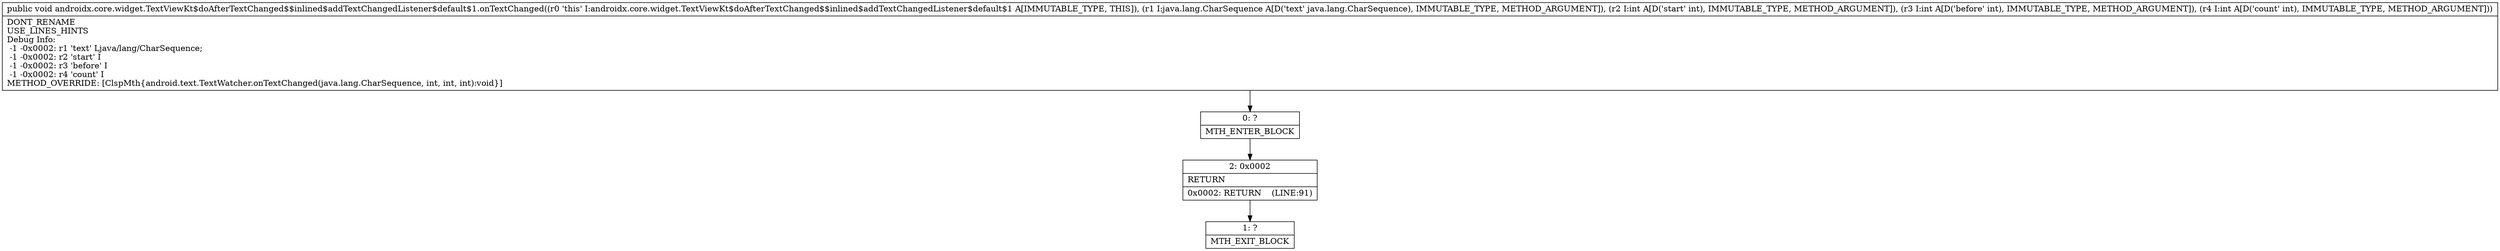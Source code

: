 digraph "CFG forandroidx.core.widget.TextViewKt$doAfterTextChanged$$inlined$addTextChangedListener$default$1.onTextChanged(Ljava\/lang\/CharSequence;III)V" {
Node_0 [shape=record,label="{0\:\ ?|MTH_ENTER_BLOCK\l}"];
Node_2 [shape=record,label="{2\:\ 0x0002|RETURN\l|0x0002: RETURN    (LINE:91)\l}"];
Node_1 [shape=record,label="{1\:\ ?|MTH_EXIT_BLOCK\l}"];
MethodNode[shape=record,label="{public void androidx.core.widget.TextViewKt$doAfterTextChanged$$inlined$addTextChangedListener$default$1.onTextChanged((r0 'this' I:androidx.core.widget.TextViewKt$doAfterTextChanged$$inlined$addTextChangedListener$default$1 A[IMMUTABLE_TYPE, THIS]), (r1 I:java.lang.CharSequence A[D('text' java.lang.CharSequence), IMMUTABLE_TYPE, METHOD_ARGUMENT]), (r2 I:int A[D('start' int), IMMUTABLE_TYPE, METHOD_ARGUMENT]), (r3 I:int A[D('before' int), IMMUTABLE_TYPE, METHOD_ARGUMENT]), (r4 I:int A[D('count' int), IMMUTABLE_TYPE, METHOD_ARGUMENT]))  | DONT_RENAME\lUSE_LINES_HINTS\lDebug Info:\l  \-1 \-0x0002: r1 'text' Ljava\/lang\/CharSequence;\l  \-1 \-0x0002: r2 'start' I\l  \-1 \-0x0002: r3 'before' I\l  \-1 \-0x0002: r4 'count' I\lMETHOD_OVERRIDE: [ClspMth\{android.text.TextWatcher.onTextChanged(java.lang.CharSequence, int, int, int):void\}]\l}"];
MethodNode -> Node_0;Node_0 -> Node_2;
Node_2 -> Node_1;
}

